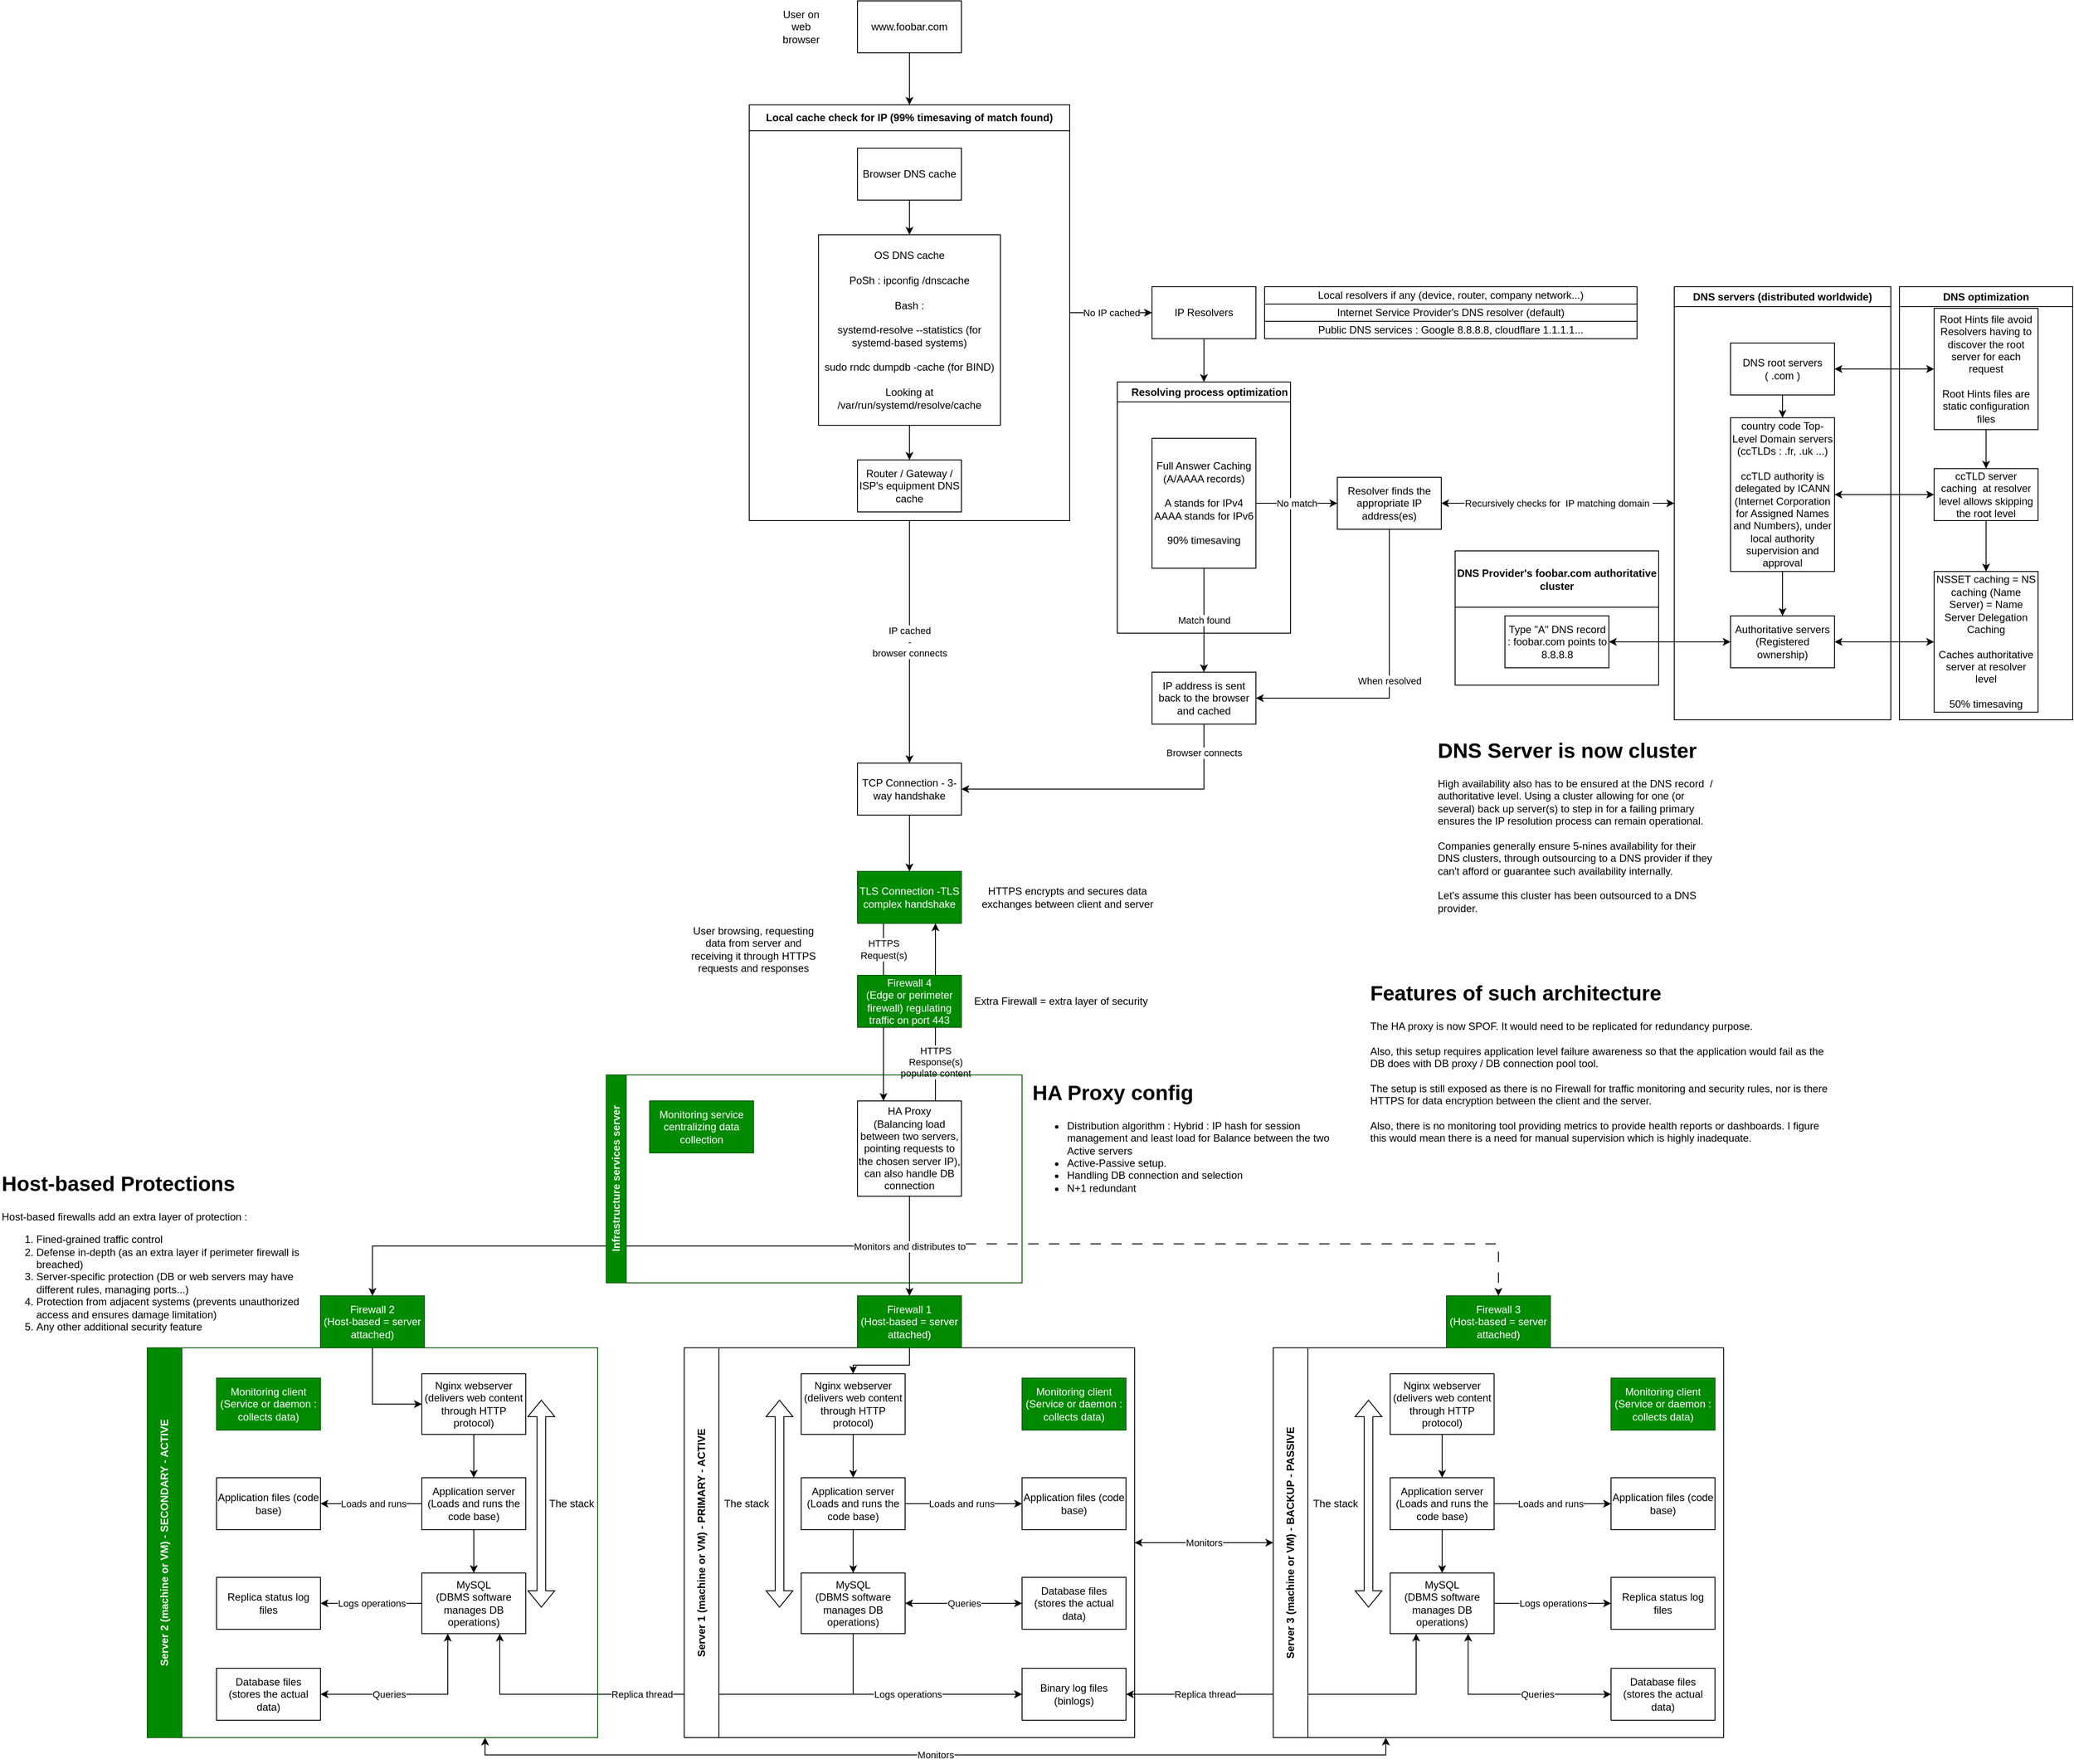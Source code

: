 <mxfile version="27.0.5">
  <diagram name="Page-1" id="AMXWV3zxx2AqXyukk0Ai">
    <mxGraphModel dx="2633" dy="-104" grid="1" gridSize="10" guides="1" tooltips="1" connect="1" arrows="1" fold="1" page="1" pageScale="1" pageWidth="850" pageHeight="1100" math="0" shadow="0">
      <root>
        <mxCell id="0" />
        <mxCell id="1" parent="0" />
        <mxCell id="uezn61Ct37T2w4ZKGwFr-14" style="edgeStyle=orthogonalEdgeStyle;rounded=0;orthogonalLoop=1;jettySize=auto;html=1;exitX=0.5;exitY=1;exitDx=0;exitDy=0;entryX=0.5;entryY=0;entryDx=0;entryDy=0;dashed=1;dashPattern=12 12;" parent="1" source="3lxz-mAFnrLCGns9ZIO8-76" target="8gN-JM0QglPwTe201CRS-49" edge="1">
          <mxGeometry relative="1" as="geometry">
            <Array as="points">
              <mxPoint x="250" y="2560" />
              <mxPoint x="930" y="2560" />
            </Array>
          </mxGeometry>
        </mxCell>
        <mxCell id="8gN-JM0QglPwTe201CRS-16" style="edgeStyle=orthogonalEdgeStyle;rounded=0;orthogonalLoop=1;jettySize=auto;html=1;exitX=0.5;exitY=1;exitDx=0;exitDy=0;entryX=0.5;entryY=0;entryDx=0;entryDy=0;" edge="1" parent="1" source="3lxz-mAFnrLCGns9ZIO8-76" target="8gN-JM0QglPwTe201CRS-27">
          <mxGeometry relative="1" as="geometry" />
        </mxCell>
        <mxCell id="8gN-JM0QglPwTe201CRS-15" value="Replica thread" style="edgeStyle=orthogonalEdgeStyle;rounded=0;orthogonalLoop=1;jettySize=auto;html=1;exitX=0.75;exitY=1;exitDx=0;exitDy=0;entryX=0;entryY=0.5;entryDx=0;entryDy=0;startArrow=classic;startFill=1;" edge="1" parent="1" source="8gN-JM0QglPwTe201CRS-9" target="UJrqt5LRB9dSP3hVQqYO-3">
          <mxGeometry x="-0.308" relative="1" as="geometry">
            <mxPoint x="1" as="offset" />
          </mxGeometry>
        </mxCell>
        <mxCell id="UJrqt5LRB9dSP3hVQqYO-8" value="Replica thread" style="edgeStyle=orthogonalEdgeStyle;rounded=0;orthogonalLoop=1;jettySize=auto;html=1;exitX=1;exitY=0.5;exitDx=0;exitDy=0;entryX=0.25;entryY=1;entryDx=0;entryDy=0;startArrow=classic;startFill=1;" parent="1" source="UJrqt5LRB9dSP3hVQqYO-3" target="uezn61Ct37T2w4ZKGwFr-8" edge="1">
          <mxGeometry x="-0.556" relative="1" as="geometry">
            <mxPoint x="1" as="offset" />
          </mxGeometry>
        </mxCell>
        <mxCell id="3lxz-mAFnrLCGns9ZIO8-13" value="HTTPS&lt;div&gt;Request(s)&lt;/div&gt;" style="edgeStyle=orthogonalEdgeStyle;rounded=0;orthogonalLoop=1;jettySize=auto;html=1;exitX=0.25;exitY=1;exitDx=0;exitDy=0;entryX=0.25;entryY=0;entryDx=0;entryDy=0;" parent="1" source="8gN-JM0QglPwTe201CRS-24" target="3lxz-mAFnrLCGns9ZIO8-76" edge="1">
          <mxGeometry x="-0.707" relative="1" as="geometry">
            <mxPoint as="offset" />
            <mxPoint x="220" y="2195" as="targetPoint" />
          </mxGeometry>
        </mxCell>
        <mxCell id="3lxz-mAFnrLCGns9ZIO8-14" value="HTTPS&lt;div&gt;Response(s)&lt;br&gt;populate content&lt;/div&gt;" style="edgeStyle=orthogonalEdgeStyle;rounded=0;orthogonalLoop=1;jettySize=auto;html=1;exitX=0.75;exitY=0;exitDx=0;exitDy=0;entryX=0.75;entryY=1;entryDx=0;entryDy=0;" parent="1" source="3lxz-mAFnrLCGns9ZIO8-76" target="8gN-JM0QglPwTe201CRS-24" edge="1">
          <mxGeometry x="-0.561" relative="1" as="geometry">
            <mxPoint x="280" y="2195" as="sourcePoint" />
            <mxPoint as="offset" />
          </mxGeometry>
        </mxCell>
        <mxCell id="3lxz-mAFnrLCGns9ZIO8-15" value="User browsing, requesting data from server and receiving it through HTTPS requests and responses" style="text;html=1;align=center;verticalAlign=middle;whiteSpace=wrap;rounded=0;" parent="1" vertex="1">
          <mxGeometry x="-10" y="2180" width="160" height="80" as="geometry" />
        </mxCell>
        <mxCell id="3lxz-mAFnrLCGns9ZIO8-16" value="&lt;h1 style=&quot;margin-top: 0px;&quot;&gt;Features of such architecture&lt;/h1&gt;&lt;div&gt;The HA proxy is now SPOF. It would need to be replicated for redundancy purpose.&lt;br&gt;&lt;/div&gt;&lt;div&gt;&lt;br&gt;&lt;/div&gt;&lt;div&gt;Also, this setup requires application level failure awareness so that the application would fail as the DB does with DB proxy / DB connection pool tool.&lt;/div&gt;&lt;div&gt;&lt;br&gt;&lt;/div&gt;&lt;div&gt;The setup is still exposed as there is no Firewall for traffic monitoring and security rules, nor is there HTTPS for data encryption between the client and the server.&lt;br&gt;&lt;br&gt;Also, there is no monitoring tool providing metrics to provide health reports or dashboards. I figure this would mean there is a need for manual supervision which is highly inadequate.&lt;/div&gt;&lt;div&gt;&lt;br&gt;&lt;/div&gt;" style="text;html=1;whiteSpace=wrap;overflow=hidden;rounded=0;" parent="1" vertex="1">
          <mxGeometry x="780" y="2250" width="530" height="310" as="geometry" />
        </mxCell>
        <mxCell id="3lxz-mAFnrLCGns9ZIO8-17" value="" style="group" parent="1" vertex="1" connectable="0">
          <mxGeometry x="65" y="1125" width="1528" height="1070" as="geometry" />
        </mxCell>
        <mxCell id="3lxz-mAFnrLCGns9ZIO8-18" style="edgeStyle=orthogonalEdgeStyle;rounded=0;orthogonalLoop=1;jettySize=auto;html=1;exitX=0.5;exitY=1;exitDx=0;exitDy=0;entryX=0.5;entryY=0;entryDx=0;entryDy=0;" parent="3lxz-mAFnrLCGns9ZIO8-17" source="3lxz-mAFnrLCGns9ZIO8-19" target="3lxz-mAFnrLCGns9ZIO8-24" edge="1">
          <mxGeometry relative="1" as="geometry">
            <mxPoint x="185" y="120" as="targetPoint" />
          </mxGeometry>
        </mxCell>
        <mxCell id="3lxz-mAFnrLCGns9ZIO8-19" value="www.foobar.com" style="rounded=0;whiteSpace=wrap;html=1;" parent="3lxz-mAFnrLCGns9ZIO8-17" vertex="1">
          <mxGeometry x="125" width="120" height="60" as="geometry" />
        </mxCell>
        <mxCell id="3lxz-mAFnrLCGns9ZIO8-20" value="User on web browser" style="text;html=1;align=center;verticalAlign=middle;whiteSpace=wrap;rounded=0;" parent="3lxz-mAFnrLCGns9ZIO8-17" vertex="1">
          <mxGeometry x="30" y="15" width="60" height="30" as="geometry" />
        </mxCell>
        <mxCell id="3lxz-mAFnrLCGns9ZIO8-21" value="No IP cached" style="edgeStyle=orthogonalEdgeStyle;rounded=0;orthogonalLoop=1;jettySize=auto;html=1;exitX=1;exitY=0.5;exitDx=0;exitDy=0;entryX=0;entryY=0.5;entryDx=0;entryDy=0;" parent="3lxz-mAFnrLCGns9ZIO8-17" source="3lxz-mAFnrLCGns9ZIO8-24" target="3lxz-mAFnrLCGns9ZIO8-32" edge="1">
          <mxGeometry relative="1" as="geometry">
            <mxPoint x="245" y="150" as="sourcePoint" />
          </mxGeometry>
        </mxCell>
        <mxCell id="3lxz-mAFnrLCGns9ZIO8-22" value="IP cached&lt;br&gt;-&lt;br&gt;browser connects" style="edgeStyle=orthogonalEdgeStyle;rounded=0;orthogonalLoop=1;jettySize=auto;html=1;exitX=0.5;exitY=1;exitDx=0;exitDy=0;entryX=0.5;entryY=0;entryDx=0;entryDy=0;" parent="3lxz-mAFnrLCGns9ZIO8-17" source="3lxz-mAFnrLCGns9ZIO8-24" target="3lxz-mAFnrLCGns9ZIO8-30" edge="1">
          <mxGeometry relative="1" as="geometry">
            <mxPoint x="185" y="180" as="sourcePoint" />
            <mxPoint as="offset" />
          </mxGeometry>
        </mxCell>
        <mxCell id="3lxz-mAFnrLCGns9ZIO8-23" value="Browser connects" style="edgeStyle=orthogonalEdgeStyle;rounded=0;orthogonalLoop=1;jettySize=auto;html=1;exitX=0.5;exitY=1;exitDx=0;exitDy=0;entryX=1;entryY=0.5;entryDx=0;entryDy=0;" parent="3lxz-mAFnrLCGns9ZIO8-17" source="3lxz-mAFnrLCGns9ZIO8-34" target="3lxz-mAFnrLCGns9ZIO8-30" edge="1">
          <mxGeometry x="-0.815" relative="1" as="geometry">
            <mxPoint as="offset" />
          </mxGeometry>
        </mxCell>
        <mxCell id="3lxz-mAFnrLCGns9ZIO8-24" value="Local cache check for IP (99% timesaving of match found)" style="swimlane;whiteSpace=wrap;html=1;startSize=30;" parent="3lxz-mAFnrLCGns9ZIO8-17" vertex="1">
          <mxGeometry y="120" width="370" height="480" as="geometry" />
        </mxCell>
        <mxCell id="3lxz-mAFnrLCGns9ZIO8-25" style="edgeStyle=orthogonalEdgeStyle;rounded=0;orthogonalLoop=1;jettySize=auto;html=1;exitX=0.5;exitY=1;exitDx=0;exitDy=0;entryX=0.5;entryY=0;entryDx=0;entryDy=0;" parent="3lxz-mAFnrLCGns9ZIO8-24" source="3lxz-mAFnrLCGns9ZIO8-26" target="3lxz-mAFnrLCGns9ZIO8-28" edge="1">
          <mxGeometry relative="1" as="geometry" />
        </mxCell>
        <mxCell id="3lxz-mAFnrLCGns9ZIO8-26" value="Browser DNS cache" style="rounded=0;whiteSpace=wrap;html=1;" parent="3lxz-mAFnrLCGns9ZIO8-24" vertex="1">
          <mxGeometry x="125" y="50" width="120" height="60" as="geometry" />
        </mxCell>
        <mxCell id="3lxz-mAFnrLCGns9ZIO8-27" style="edgeStyle=orthogonalEdgeStyle;rounded=0;orthogonalLoop=1;jettySize=auto;html=1;exitX=0.5;exitY=1;exitDx=0;exitDy=0;entryX=0.5;entryY=0;entryDx=0;entryDy=0;" parent="3lxz-mAFnrLCGns9ZIO8-24" source="3lxz-mAFnrLCGns9ZIO8-28" target="3lxz-mAFnrLCGns9ZIO8-29" edge="1">
          <mxGeometry relative="1" as="geometry" />
        </mxCell>
        <mxCell id="3lxz-mAFnrLCGns9ZIO8-28" value="&lt;font face=&quot;Helvetica&quot;&gt;OS DNS cache&lt;br&gt;&lt;br&gt;PoSh : ipconfig /dnscache&lt;br&gt;&lt;br&gt;Bash :&lt;/font&gt;&lt;div&gt;&lt;br&gt;&lt;div&gt;&lt;div&gt;&lt;code style=&quot;background-color: transparent; color: light-dark(rgb(0, 0, 0), rgb(255, 255, 255));&quot; class=&quot;bg-text-200/5 border border-0.5 border-border-300 text-danger-000 whitespace-pre-wrap rounded-[0.4rem] px-1 py-px text-[0.9rem]&quot;&gt;&lt;font face=&quot;Helvetica&quot;&gt;systemd-resolve --statistics&lt;/font&gt;&lt;/code&gt;&lt;span style=&quot;font-family: Helvetica; background-color: transparent; color: light-dark(rgb(0, 0, 0), rgb(255, 255, 255));&quot;&gt; (for systemd-based systems)&lt;br&gt;&lt;/span&gt;&lt;code style=&quot;font-family: Helvetica; background-color: transparent; color: light-dark(rgb(0, 0, 0), rgb(255, 255, 255));&quot; class=&quot;bg-text-200/5 border border-0.5 border-border-300 text-danger-000 whitespace-pre-wrap rounded-[0.4rem] px-1 py-px text-[0.9rem]&quot;&gt;&lt;br&gt;sudo rndc dumpdb -cache&lt;/code&gt;&lt;span style=&quot;font-family: Helvetica; background-color: transparent; color: light-dark(rgb(0, 0, 0), rgb(255, 255, 255));&quot;&gt; (for BIND)&lt;br&gt;&lt;/span&gt;&lt;span style=&quot;font-family: Helvetica; background-color: transparent; color: light-dark(rgb(0, 0, 0), rgb(255, 255, 255));&quot;&gt;&lt;br&gt;Looking at &lt;/span&gt;&lt;code style=&quot;font-family: Helvetica; background-color: transparent; color: light-dark(rgb(0, 0, 0), rgb(255, 255, 255));&quot; class=&quot;bg-text-200/5 border border-0.5 border-border-300 text-danger-000 whitespace-pre-wrap rounded-[0.4rem] px-1 py-px text-[0.9rem]&quot;&gt;/var/run/systemd/resolve/cache&lt;/code&gt;&lt;/div&gt;&lt;/div&gt;&lt;/div&gt;" style="rounded=0;whiteSpace=wrap;html=1;" parent="3lxz-mAFnrLCGns9ZIO8-24" vertex="1">
          <mxGeometry x="80" y="150" width="210" height="220" as="geometry" />
        </mxCell>
        <mxCell id="3lxz-mAFnrLCGns9ZIO8-29" value="Router / Gateway / ISP&#39;s equipment DNS cache" style="rounded=0;whiteSpace=wrap;html=1;" parent="3lxz-mAFnrLCGns9ZIO8-24" vertex="1">
          <mxGeometry x="125" y="410" width="120" height="60" as="geometry" />
        </mxCell>
        <mxCell id="8gN-JM0QglPwTe201CRS-25" style="edgeStyle=orthogonalEdgeStyle;rounded=0;orthogonalLoop=1;jettySize=auto;html=1;exitX=0.5;exitY=1;exitDx=0;exitDy=0;entryX=0.5;entryY=0;entryDx=0;entryDy=0;" edge="1" parent="3lxz-mAFnrLCGns9ZIO8-17" source="3lxz-mAFnrLCGns9ZIO8-30" target="8gN-JM0QglPwTe201CRS-24">
          <mxGeometry relative="1" as="geometry" />
        </mxCell>
        <mxCell id="3lxz-mAFnrLCGns9ZIO8-30" value="TCP Connection - 3-way handshake" style="rounded=0;whiteSpace=wrap;html=1;" parent="3lxz-mAFnrLCGns9ZIO8-17" vertex="1">
          <mxGeometry x="125" y="880" width="120" height="60" as="geometry" />
        </mxCell>
        <mxCell id="3lxz-mAFnrLCGns9ZIO8-31" value="" style="group" parent="3lxz-mAFnrLCGns9ZIO8-17" vertex="1" connectable="0">
          <mxGeometry x="425" y="330" width="1103" height="740" as="geometry" />
        </mxCell>
        <mxCell id="3lxz-mAFnrLCGns9ZIO8-32" value="IP Resolvers" style="rounded=0;whiteSpace=wrap;html=1;" parent="3lxz-mAFnrLCGns9ZIO8-31" vertex="1">
          <mxGeometry x="40" width="120" height="60" as="geometry" />
        </mxCell>
        <mxCell id="3lxz-mAFnrLCGns9ZIO8-33" value="Resolver finds the appropriate IP address(es)" style="rounded=0;whiteSpace=wrap;html=1;" parent="3lxz-mAFnrLCGns9ZIO8-31" vertex="1">
          <mxGeometry x="254" y="220" width="120" height="60" as="geometry" />
        </mxCell>
        <mxCell id="3lxz-mAFnrLCGns9ZIO8-34" value="IP address is sent back to the browser and cached" style="rounded=0;whiteSpace=wrap;html=1;" parent="3lxz-mAFnrLCGns9ZIO8-31" vertex="1">
          <mxGeometry x="40" y="445" width="120" height="60" as="geometry" />
        </mxCell>
        <mxCell id="3lxz-mAFnrLCGns9ZIO8-35" value="DNS servers (distributed worldwide)" style="swimlane;whiteSpace=wrap;html=1;" parent="3lxz-mAFnrLCGns9ZIO8-31" vertex="1">
          <mxGeometry x="643" width="250" height="500" as="geometry" />
        </mxCell>
        <mxCell id="3lxz-mAFnrLCGns9ZIO8-36" style="edgeStyle=orthogonalEdgeStyle;rounded=0;orthogonalLoop=1;jettySize=auto;html=1;exitX=0.5;exitY=1;exitDx=0;exitDy=0;entryX=0.5;entryY=0;entryDx=0;entryDy=0;" parent="3lxz-mAFnrLCGns9ZIO8-35" source="3lxz-mAFnrLCGns9ZIO8-37" target="3lxz-mAFnrLCGns9ZIO8-39" edge="1">
          <mxGeometry relative="1" as="geometry" />
        </mxCell>
        <mxCell id="3lxz-mAFnrLCGns9ZIO8-37" value="DNS root servers &lt;br&gt;( .com )" style="rounded=0;whiteSpace=wrap;html=1;" parent="3lxz-mAFnrLCGns9ZIO8-35" vertex="1">
          <mxGeometry x="65" y="65" width="120" height="60" as="geometry" />
        </mxCell>
        <mxCell id="3lxz-mAFnrLCGns9ZIO8-38" style="edgeStyle=orthogonalEdgeStyle;rounded=0;orthogonalLoop=1;jettySize=auto;html=1;exitX=0.5;exitY=1;exitDx=0;exitDy=0;entryX=0.5;entryY=0;entryDx=0;entryDy=0;" parent="3lxz-mAFnrLCGns9ZIO8-35" source="3lxz-mAFnrLCGns9ZIO8-39" target="3lxz-mAFnrLCGns9ZIO8-40" edge="1">
          <mxGeometry relative="1" as="geometry" />
        </mxCell>
        <mxCell id="3lxz-mAFnrLCGns9ZIO8-39" value="country code Top-Level Domain servers (ccTLDs : .fr, .uk ...)&lt;br&gt;&lt;br&gt;ccTLD authority is delegated by ICANN (Internet Corporation for Assigned Names and Numbers), under local authority supervision and approval" style="rounded=0;whiteSpace=wrap;html=1;" parent="3lxz-mAFnrLCGns9ZIO8-35" vertex="1">
          <mxGeometry x="65" y="151.25" width="120" height="177.5" as="geometry" />
        </mxCell>
        <mxCell id="3lxz-mAFnrLCGns9ZIO8-40" value="&lt;div&gt;Authoritative servers&lt;br&gt;(Registered ownership)&lt;/div&gt;" style="rounded=0;whiteSpace=wrap;html=1;" parent="3lxz-mAFnrLCGns9ZIO8-35" vertex="1">
          <mxGeometry x="65" y="380" width="120" height="60" as="geometry" />
        </mxCell>
        <mxCell id="3lxz-mAFnrLCGns9ZIO8-41" value="DNS optimization" style="swimlane;whiteSpace=wrap;html=1;" parent="3lxz-mAFnrLCGns9ZIO8-31" vertex="1">
          <mxGeometry x="903" width="200" height="500" as="geometry" />
        </mxCell>
        <mxCell id="3lxz-mAFnrLCGns9ZIO8-42" style="edgeStyle=orthogonalEdgeStyle;rounded=0;orthogonalLoop=1;jettySize=auto;html=1;exitX=0.5;exitY=1;exitDx=0;exitDy=0;entryX=0.5;entryY=0;entryDx=0;entryDy=0;" parent="3lxz-mAFnrLCGns9ZIO8-41" source="3lxz-mAFnrLCGns9ZIO8-43" target="3lxz-mAFnrLCGns9ZIO8-45" edge="1">
          <mxGeometry relative="1" as="geometry" />
        </mxCell>
        <mxCell id="3lxz-mAFnrLCGns9ZIO8-43" value="Root Hints file avoid Resolvers having to discover the root server for each request&lt;br&gt;&lt;br&gt;Root Hints files are static configuration files" style="rounded=0;whiteSpace=wrap;html=1;" parent="3lxz-mAFnrLCGns9ZIO8-41" vertex="1">
          <mxGeometry x="40" y="25" width="120" height="140" as="geometry" />
        </mxCell>
        <mxCell id="3lxz-mAFnrLCGns9ZIO8-44" style="edgeStyle=orthogonalEdgeStyle;rounded=0;orthogonalLoop=1;jettySize=auto;html=1;exitX=0.5;exitY=1;exitDx=0;exitDy=0;entryX=0.5;entryY=0;entryDx=0;entryDy=0;" parent="3lxz-mAFnrLCGns9ZIO8-41" source="3lxz-mAFnrLCGns9ZIO8-45" target="3lxz-mAFnrLCGns9ZIO8-46" edge="1">
          <mxGeometry relative="1" as="geometry" />
        </mxCell>
        <mxCell id="3lxz-mAFnrLCGns9ZIO8-45" value="ccTLD server caching&amp;nbsp; at resolver level allows skipping the root level" style="rounded=0;whiteSpace=wrap;html=1;" parent="3lxz-mAFnrLCGns9ZIO8-41" vertex="1">
          <mxGeometry x="40" y="210" width="120" height="60" as="geometry" />
        </mxCell>
        <mxCell id="3lxz-mAFnrLCGns9ZIO8-46" value="NSSET caching = NS caching (Name Server) = Name Server Delegation Caching&lt;br&gt;&lt;br&gt;Caches authoritative server at resolver level&lt;br&gt;&lt;br&gt;50% timesaving" style="rounded=0;whiteSpace=wrap;html=1;" parent="3lxz-mAFnrLCGns9ZIO8-41" vertex="1">
          <mxGeometry x="40" y="328.75" width="120" height="162.5" as="geometry" />
        </mxCell>
        <mxCell id="3lxz-mAFnrLCGns9ZIO8-47" value="&amp;nbsp; &amp;nbsp; Resolving process optimization" style="swimlane;whiteSpace=wrap;html=1;" parent="3lxz-mAFnrLCGns9ZIO8-31" vertex="1">
          <mxGeometry y="110" width="200" height="290" as="geometry" />
        </mxCell>
        <mxCell id="3lxz-mAFnrLCGns9ZIO8-48" value="Full Answer Caching (A/AAAA records)&lt;div&gt;&lt;br&gt;&lt;/div&gt;&lt;div&gt;A stands for IPv4&lt;/div&gt;&lt;div&gt;AAAA stands for IPv6&lt;br&gt;&lt;br&gt;90% timesaving&lt;/div&gt;" style="rounded=0;whiteSpace=wrap;html=1;" parent="3lxz-mAFnrLCGns9ZIO8-47" vertex="1">
          <mxGeometry x="40" y="65" width="120" height="150" as="geometry" />
        </mxCell>
        <mxCell id="3lxz-mAFnrLCGns9ZIO8-49" value="" style="group" parent="3lxz-mAFnrLCGns9ZIO8-31" vertex="1" connectable="0">
          <mxGeometry x="170" width="430" height="60" as="geometry" />
        </mxCell>
        <mxCell id="3lxz-mAFnrLCGns9ZIO8-50" value="Local resolvers if any (device, router, company network...)" style="rounded=0;whiteSpace=wrap;html=1;" parent="3lxz-mAFnrLCGns9ZIO8-49" vertex="1">
          <mxGeometry width="430" height="20" as="geometry" />
        </mxCell>
        <mxCell id="3lxz-mAFnrLCGns9ZIO8-51" value="Internet Service Provider&#39;s DNS resolver (default)" style="rounded=0;whiteSpace=wrap;html=1;" parent="3lxz-mAFnrLCGns9ZIO8-49" vertex="1">
          <mxGeometry y="20" width="430" height="20" as="geometry" />
        </mxCell>
        <mxCell id="3lxz-mAFnrLCGns9ZIO8-52" value="Public DNS services : Google 8.8.8.8, cloudflare 1.1.1.1..." style="rounded=0;whiteSpace=wrap;html=1;fillColor=default;" parent="3lxz-mAFnrLCGns9ZIO8-49" vertex="1">
          <mxGeometry y="40" width="430" height="20" as="geometry" />
        </mxCell>
        <mxCell id="3lxz-mAFnrLCGns9ZIO8-53" value="When resolved" style="edgeStyle=orthogonalEdgeStyle;rounded=0;orthogonalLoop=1;jettySize=auto;html=1;exitX=0.5;exitY=1;exitDx=0;exitDy=0;entryX=1;entryY=0.5;entryDx=0;entryDy=0;" parent="3lxz-mAFnrLCGns9ZIO8-31" source="3lxz-mAFnrLCGns9ZIO8-33" target="3lxz-mAFnrLCGns9ZIO8-34" edge="1">
          <mxGeometry relative="1" as="geometry" />
        </mxCell>
        <mxCell id="3lxz-mAFnrLCGns9ZIO8-54" value="Recursively checks for&amp;nbsp; IP matching domain&amp;nbsp;" style="edgeStyle=orthogonalEdgeStyle;rounded=0;orthogonalLoop=1;jettySize=auto;html=1;exitX=1;exitY=0.5;exitDx=0;exitDy=0;entryX=0;entryY=0.5;entryDx=0;entryDy=0;startArrow=classic;startFill=1;" parent="3lxz-mAFnrLCGns9ZIO8-31" source="3lxz-mAFnrLCGns9ZIO8-33" target="3lxz-mAFnrLCGns9ZIO8-35" edge="1">
          <mxGeometry relative="1" as="geometry" />
        </mxCell>
        <mxCell id="3lxz-mAFnrLCGns9ZIO8-55" style="edgeStyle=orthogonalEdgeStyle;rounded=0;orthogonalLoop=1;jettySize=auto;html=1;exitX=1;exitY=0.5;exitDx=0;exitDy=0;entryX=0;entryY=0.5;entryDx=0;entryDy=0;startArrow=classic;startFill=1;" parent="3lxz-mAFnrLCGns9ZIO8-31" source="3lxz-mAFnrLCGns9ZIO8-37" target="3lxz-mAFnrLCGns9ZIO8-43" edge="1">
          <mxGeometry relative="1" as="geometry" />
        </mxCell>
        <mxCell id="3lxz-mAFnrLCGns9ZIO8-56" style="edgeStyle=orthogonalEdgeStyle;rounded=0;orthogonalLoop=1;jettySize=auto;html=1;exitX=1;exitY=0.5;exitDx=0;exitDy=0;entryX=0;entryY=0.5;entryDx=0;entryDy=0;startArrow=classic;startFill=1;" parent="3lxz-mAFnrLCGns9ZIO8-31" source="3lxz-mAFnrLCGns9ZIO8-39" target="3lxz-mAFnrLCGns9ZIO8-45" edge="1">
          <mxGeometry relative="1" as="geometry" />
        </mxCell>
        <mxCell id="3lxz-mAFnrLCGns9ZIO8-57" style="edgeStyle=orthogonalEdgeStyle;rounded=0;orthogonalLoop=1;jettySize=auto;html=1;exitX=1;exitY=0.5;exitDx=0;exitDy=0;entryX=0;entryY=0.5;entryDx=0;entryDy=0;startArrow=classic;startFill=1;" parent="3lxz-mAFnrLCGns9ZIO8-31" source="3lxz-mAFnrLCGns9ZIO8-40" target="3lxz-mAFnrLCGns9ZIO8-46" edge="1">
          <mxGeometry relative="1" as="geometry" />
        </mxCell>
        <mxCell id="3lxz-mAFnrLCGns9ZIO8-58" value="Match found" style="edgeStyle=orthogonalEdgeStyle;rounded=0;orthogonalLoop=1;jettySize=auto;html=1;exitX=0.5;exitY=1;exitDx=0;exitDy=0;entryX=0.5;entryY=0;entryDx=0;entryDy=0;" parent="3lxz-mAFnrLCGns9ZIO8-31" source="3lxz-mAFnrLCGns9ZIO8-48" target="3lxz-mAFnrLCGns9ZIO8-34" edge="1">
          <mxGeometry relative="1" as="geometry" />
        </mxCell>
        <mxCell id="3lxz-mAFnrLCGns9ZIO8-59" value="No match" style="edgeStyle=orthogonalEdgeStyle;rounded=0;orthogonalLoop=1;jettySize=auto;html=1;exitX=1;exitY=0.5;exitDx=0;exitDy=0;entryX=0;entryY=0.5;entryDx=0;entryDy=0;" parent="3lxz-mAFnrLCGns9ZIO8-31" source="3lxz-mAFnrLCGns9ZIO8-48" target="3lxz-mAFnrLCGns9ZIO8-33" edge="1">
          <mxGeometry relative="1" as="geometry" />
        </mxCell>
        <mxCell id="3lxz-mAFnrLCGns9ZIO8-60" style="edgeStyle=orthogonalEdgeStyle;rounded=0;orthogonalLoop=1;jettySize=auto;html=1;exitX=0.5;exitY=1;exitDx=0;exitDy=0;entryX=0.5;entryY=0;entryDx=0;entryDy=0;" parent="3lxz-mAFnrLCGns9ZIO8-31" source="3lxz-mAFnrLCGns9ZIO8-32" target="3lxz-mAFnrLCGns9ZIO8-47" edge="1">
          <mxGeometry relative="1" as="geometry">
            <mxPoint x="44" y="-70" as="targetPoint" />
          </mxGeometry>
        </mxCell>
        <mxCell id="3lxz-mAFnrLCGns9ZIO8-61" value="DNS Provider&#39;s foobar.com authoritative cluster" style="swimlane;whiteSpace=wrap;html=1;startSize=65;" parent="3lxz-mAFnrLCGns9ZIO8-31" vertex="1">
          <mxGeometry x="390" y="305" width="235" height="155" as="geometry" />
        </mxCell>
        <mxCell id="3lxz-mAFnrLCGns9ZIO8-62" value="Type &quot;A&quot; DNS record : foobar.com points to 8.8.8.8" style="rounded=0;whiteSpace=wrap;html=1;" parent="3lxz-mAFnrLCGns9ZIO8-61" vertex="1">
          <mxGeometry x="57.5" y="75" width="120" height="60" as="geometry" />
        </mxCell>
        <mxCell id="3lxz-mAFnrLCGns9ZIO8-63" style="edgeStyle=orthogonalEdgeStyle;rounded=0;orthogonalLoop=1;jettySize=auto;html=1;exitX=1;exitY=0.5;exitDx=0;exitDy=0;entryX=0;entryY=0.5;entryDx=0;entryDy=0;startArrow=classic;startFill=1;" parent="3lxz-mAFnrLCGns9ZIO8-31" source="3lxz-mAFnrLCGns9ZIO8-62" target="3lxz-mAFnrLCGns9ZIO8-40" edge="1">
          <mxGeometry relative="1" as="geometry" />
        </mxCell>
        <mxCell id="UJrqt5LRB9dSP3hVQqYO-1" value="&lt;h1 style=&quot;margin-top: 0px;&quot;&gt;DNS Server is now cluster&lt;/h1&gt;&lt;p&gt;High availability also has to be ensured at the DNS record&amp;nbsp; / authoritative level. Using a cluster allowing for one (or several) back up server(s) to step in for a failing primary ensures the IP resolution process can remain operational.&lt;br&gt;&lt;br&gt;Companies generally ensure 5-nines availability for their DNS clusters, through outsourcing to a DNS provider if they can&#39;t afford or guarantee such availability internally.&lt;br&gt;&lt;br&gt;Let&#39;s assume this cluster has been outsourced to a DNS provider.&lt;/p&gt;" style="text;html=1;whiteSpace=wrap;overflow=hidden;rounded=0;" parent="3lxz-mAFnrLCGns9ZIO8-31" vertex="1">
          <mxGeometry x="367.5" y="515" width="322.5" height="225" as="geometry" />
        </mxCell>
        <mxCell id="8gN-JM0QglPwTe201CRS-24" value="TLS Connection -TLS complex handshake" style="rounded=0;whiteSpace=wrap;html=1;fillColor=#008a00;fontColor=#ffffff;strokeColor=#005700;" vertex="1" parent="3lxz-mAFnrLCGns9ZIO8-17">
          <mxGeometry x="125" y="1005" width="120" height="60" as="geometry" />
        </mxCell>
        <mxCell id="8gN-JM0QglPwTe201CRS-77" value="HTTPS encrypts and secures data exchanges between client and server" style="text;html=1;align=center;verticalAlign=middle;whiteSpace=wrap;rounded=0;" vertex="1" parent="3lxz-mAFnrLCGns9ZIO8-17">
          <mxGeometry x="265" y="1020" width="205" height="30" as="geometry" />
        </mxCell>
        <mxCell id="uezn61Ct37T2w4ZKGwFr-13" value="Monitors and distributes to" style="edgeStyle=orthogonalEdgeStyle;rounded=0;orthogonalLoop=1;jettySize=auto;html=1;exitX=0.5;exitY=1;exitDx=0;exitDy=0;entryX=0.5;entryY=0;entryDx=0;entryDy=0;" parent="1" source="3lxz-mAFnrLCGns9ZIO8-76" target="8gN-JM0QglPwTe201CRS-48" edge="1">
          <mxGeometry relative="1" as="geometry" />
        </mxCell>
        <mxCell id="3lxz-mAFnrLCGns9ZIO8-77" value="&lt;h1 style=&quot;margin-top: 0px;&quot;&gt;HA Proxy config&lt;/h1&gt;&lt;ul&gt;&lt;li&gt;Distribution algorithm : Hybrid : IP hash for session management and least load for Balance between the two Active servers&lt;/li&gt;&lt;li&gt;Active-Passive setup.&lt;/li&gt;&lt;li&gt;Handling DB connection and selection&lt;/li&gt;&lt;li&gt;N+1 redundant&lt;/li&gt;&lt;/ul&gt;" style="text;html=1;whiteSpace=wrap;overflow=hidden;rounded=0;" parent="1" vertex="1">
          <mxGeometry x="390" y="2365" width="370" height="160" as="geometry" />
        </mxCell>
        <mxCell id="uezn61Ct37T2w4ZKGwFr-15" value="Monitors" style="edgeStyle=orthogonalEdgeStyle;rounded=0;orthogonalLoop=1;jettySize=auto;html=1;exitX=0;exitY=0.5;exitDx=0;exitDy=0;entryX=1;entryY=0.5;entryDx=0;entryDy=0;startArrow=classic;startFill=1;" parent="1" source="uezn61Ct37T2w4ZKGwFr-1" target="3lxz-mAFnrLCGns9ZIO8-64" edge="1">
          <mxGeometry relative="1" as="geometry" />
        </mxCell>
        <mxCell id="8gN-JM0QglPwTe201CRS-26" value="Monitors" style="edgeStyle=orthogonalEdgeStyle;rounded=0;orthogonalLoop=1;jettySize=auto;html=1;exitX=0.25;exitY=1;exitDx=0;exitDy=0;entryX=0.75;entryY=1;entryDx=0;entryDy=0;startArrow=classic;startFill=1;" edge="1" parent="1" source="uezn61Ct37T2w4ZKGwFr-1" target="8gN-JM0QglPwTe201CRS-1">
          <mxGeometry relative="1" as="geometry" />
        </mxCell>
        <mxCell id="8gN-JM0QglPwTe201CRS-23" value="Infrastructure services server" style="swimlane;horizontal=0;whiteSpace=wrap;html=1;fillColor=#008a00;fontColor=#ffffff;strokeColor=#005700;" vertex="1" parent="1">
          <mxGeometry x="-100" y="2365" width="480" height="240" as="geometry" />
        </mxCell>
        <mxCell id="8gN-JM0QglPwTe201CRS-22" value="Monitoring service centralizing data collection" style="rounded=0;whiteSpace=wrap;html=1;fillColor=#008a00;fontColor=#ffffff;strokeColor=#005700;" vertex="1" parent="8gN-JM0QglPwTe201CRS-23">
          <mxGeometry x="50" y="30" width="120" height="60" as="geometry" />
        </mxCell>
        <mxCell id="3lxz-mAFnrLCGns9ZIO8-76" value="HA Proxy&lt;br&gt;(Balancing load between two servers, pointing requests to the chosen server IP), can also handle DB connection" style="rounded=0;whiteSpace=wrap;html=1;" parent="8gN-JM0QglPwTe201CRS-23" vertex="1">
          <mxGeometry x="290" y="30" width="120" height="110" as="geometry" />
        </mxCell>
        <mxCell id="8gN-JM0QglPwTe201CRS-50" value="" style="group" vertex="1" connectable="0" parent="1">
          <mxGeometry x="-630" y="2620" width="520" height="510" as="geometry" />
        </mxCell>
        <mxCell id="8gN-JM0QglPwTe201CRS-1" value="&lt;div&gt;Server 2 (machine or VM) - SECONDARY - ACTIVE&lt;/div&gt;" style="swimlane;horizontal=0;whiteSpace=wrap;html=1;startSize=40;fillColor=#008a00;fontColor=#ffffff;strokeColor=#005700;" vertex="1" parent="8gN-JM0QglPwTe201CRS-50">
          <mxGeometry y="60" width="520" height="450" as="geometry" />
        </mxCell>
        <mxCell id="8gN-JM0QglPwTe201CRS-2" style="edgeStyle=orthogonalEdgeStyle;rounded=0;orthogonalLoop=1;jettySize=auto;html=1;exitX=0.5;exitY=1;exitDx=0;exitDy=0;entryX=0.5;entryY=0;entryDx=0;entryDy=0;" edge="1" parent="8gN-JM0QglPwTe201CRS-1" source="8gN-JM0QglPwTe201CRS-3" target="8gN-JM0QglPwTe201CRS-6">
          <mxGeometry relative="1" as="geometry" />
        </mxCell>
        <mxCell id="8gN-JM0QglPwTe201CRS-3" value="Nginx webserver (delivers web content through HTTP protocol)" style="rounded=0;whiteSpace=wrap;html=1;" vertex="1" parent="8gN-JM0QglPwTe201CRS-1">
          <mxGeometry x="317" y="30" width="120" height="70" as="geometry" />
        </mxCell>
        <mxCell id="8gN-JM0QglPwTe201CRS-5" style="edgeStyle=orthogonalEdgeStyle;rounded=0;orthogonalLoop=1;jettySize=auto;html=1;exitX=0.5;exitY=1;exitDx=0;exitDy=0;entryX=0.5;entryY=0;entryDx=0;entryDy=0;" edge="1" parent="8gN-JM0QglPwTe201CRS-1" source="8gN-JM0QglPwTe201CRS-6" target="8gN-JM0QglPwTe201CRS-9">
          <mxGeometry relative="1" as="geometry" />
        </mxCell>
        <mxCell id="8gN-JM0QglPwTe201CRS-6" value="Application server&lt;div&gt;(Loads and runs the code base)&lt;/div&gt;" style="rounded=0;whiteSpace=wrap;html=1;" vertex="1" parent="8gN-JM0QglPwTe201CRS-1">
          <mxGeometry x="317" y="150" width="120" height="60" as="geometry" />
        </mxCell>
        <mxCell id="8gN-JM0QglPwTe201CRS-9" value="&lt;div&gt;MySQL&lt;/div&gt;&lt;div&gt;(DBMS software manages DB operations)&lt;/div&gt;" style="rounded=0;whiteSpace=wrap;html=1;" vertex="1" parent="8gN-JM0QglPwTe201CRS-1">
          <mxGeometry x="317" y="260" width="120" height="70" as="geometry" />
        </mxCell>
        <mxCell id="8gN-JM0QglPwTe201CRS-12" value="The stack" style="text;html=1;align=center;verticalAlign=middle;whiteSpace=wrap;rounded=0;" vertex="1" parent="8gN-JM0QglPwTe201CRS-1">
          <mxGeometry x="460" y="165" width="60" height="30" as="geometry" />
        </mxCell>
        <mxCell id="8gN-JM0QglPwTe201CRS-13" value="" style="shape=flexArrow;endArrow=classic;startArrow=classic;html=1;rounded=0;" edge="1" parent="8gN-JM0QglPwTe201CRS-1">
          <mxGeometry width="100" height="100" relative="1" as="geometry">
            <mxPoint x="455" y="300" as="sourcePoint" />
            <mxPoint x="455" y="60" as="targetPoint" />
          </mxGeometry>
        </mxCell>
        <mxCell id="8gN-JM0QglPwTe201CRS-11" value="Application files (code base)" style="rounded=0;whiteSpace=wrap;html=1;" vertex="1" parent="8gN-JM0QglPwTe201CRS-1">
          <mxGeometry x="80" y="150" width="120" height="60" as="geometry" />
        </mxCell>
        <mxCell id="8gN-JM0QglPwTe201CRS-4" value="Loads and runs" style="edgeStyle=orthogonalEdgeStyle;rounded=0;orthogonalLoop=1;jettySize=auto;html=1;exitX=0;exitY=0.5;exitDx=0;exitDy=0;entryX=1;entryY=0.5;entryDx=0;entryDy=0;" edge="1" parent="8gN-JM0QglPwTe201CRS-1" source="8gN-JM0QglPwTe201CRS-6" target="8gN-JM0QglPwTe201CRS-11">
          <mxGeometry x="-0.037" relative="1" as="geometry">
            <mxPoint as="offset" />
          </mxGeometry>
        </mxCell>
        <mxCell id="8gN-JM0QglPwTe201CRS-10" value="&lt;div&gt;Database files&lt;/div&gt;&lt;div&gt;(stores the actual data)&lt;/div&gt;" style="rounded=0;whiteSpace=wrap;html=1;" vertex="1" parent="8gN-JM0QglPwTe201CRS-1">
          <mxGeometry x="80" y="370" width="120" height="60" as="geometry" />
        </mxCell>
        <mxCell id="8gN-JM0QglPwTe201CRS-7" value="Queries" style="edgeStyle=orthogonalEdgeStyle;rounded=0;orthogonalLoop=1;jettySize=auto;html=1;exitX=0.25;exitY=1;exitDx=0;exitDy=0;entryX=1;entryY=0.5;entryDx=0;entryDy=0;startArrow=classic;startFill=1;" edge="1" parent="8gN-JM0QglPwTe201CRS-1" source="8gN-JM0QglPwTe201CRS-9" target="8gN-JM0QglPwTe201CRS-10">
          <mxGeometry x="0.273" relative="1" as="geometry">
            <mxPoint as="offset" />
          </mxGeometry>
        </mxCell>
        <mxCell id="8gN-JM0QglPwTe201CRS-14" value="Replica status log files" style="rounded=0;whiteSpace=wrap;html=1;" vertex="1" parent="8gN-JM0QglPwTe201CRS-1">
          <mxGeometry x="80" y="265" width="120" height="60" as="geometry" />
        </mxCell>
        <mxCell id="8gN-JM0QglPwTe201CRS-8" value="Logs operations" style="edgeStyle=orthogonalEdgeStyle;rounded=0;orthogonalLoop=1;jettySize=auto;html=1;exitX=0;exitY=0.5;exitDx=0;exitDy=0;entryX=1;entryY=0.5;entryDx=0;entryDy=0;" edge="1" parent="8gN-JM0QglPwTe201CRS-1" source="8gN-JM0QglPwTe201CRS-9" target="8gN-JM0QglPwTe201CRS-14">
          <mxGeometry relative="1" as="geometry" />
        </mxCell>
        <mxCell id="8gN-JM0QglPwTe201CRS-17" value="Monitoring client&lt;br&gt;(Service or daemon : collects data)" style="rounded=0;whiteSpace=wrap;html=1;fillColor=#008a00;fontColor=#ffffff;strokeColor=#005700;" vertex="1" parent="8gN-JM0QglPwTe201CRS-1">
          <mxGeometry x="80" y="35" width="120" height="60" as="geometry" />
        </mxCell>
        <mxCell id="8gN-JM0QglPwTe201CRS-27" value="Firewall 2&lt;br&gt;(Host-based = server attached)" style="rounded=0;whiteSpace=wrap;html=1;fillColor=#008a00;fontColor=#ffffff;strokeColor=#005700;" vertex="1" parent="8gN-JM0QglPwTe201CRS-50">
          <mxGeometry x="200" width="120" height="60" as="geometry" />
        </mxCell>
        <mxCell id="8gN-JM0QglPwTe201CRS-28" style="edgeStyle=orthogonalEdgeStyle;rounded=0;orthogonalLoop=1;jettySize=auto;html=1;exitX=0.5;exitY=1;exitDx=0;exitDy=0;entryX=0;entryY=0.5;entryDx=0;entryDy=0;" edge="1" parent="8gN-JM0QglPwTe201CRS-50" source="8gN-JM0QglPwTe201CRS-27" target="8gN-JM0QglPwTe201CRS-3">
          <mxGeometry relative="1" as="geometry" />
        </mxCell>
        <mxCell id="8gN-JM0QglPwTe201CRS-53" value="" style="group" vertex="1" connectable="0" parent="1">
          <mxGeometry x="-10" y="2620" width="520" height="510" as="geometry" />
        </mxCell>
        <mxCell id="3lxz-mAFnrLCGns9ZIO8-64" value="Server 1 (machine or VM) - PRIMARY - ACTIVE" style="swimlane;horizontal=0;whiteSpace=wrap;html=1;startSize=40;" parent="8gN-JM0QglPwTe201CRS-53" vertex="1">
          <mxGeometry y="60" width="520" height="450" as="geometry" />
        </mxCell>
        <mxCell id="3lxz-mAFnrLCGns9ZIO8-65" style="edgeStyle=orthogonalEdgeStyle;rounded=0;orthogonalLoop=1;jettySize=auto;html=1;exitX=0.5;exitY=1;exitDx=0;exitDy=0;entryX=0.5;entryY=0;entryDx=0;entryDy=0;" parent="3lxz-mAFnrLCGns9ZIO8-64" source="3lxz-mAFnrLCGns9ZIO8-66" target="3lxz-mAFnrLCGns9ZIO8-69" edge="1">
          <mxGeometry relative="1" as="geometry" />
        </mxCell>
        <mxCell id="3lxz-mAFnrLCGns9ZIO8-66" value="Nginx webserver (delivers web content through HTTP protocol)" style="rounded=0;whiteSpace=wrap;html=1;" parent="3lxz-mAFnrLCGns9ZIO8-64" vertex="1">
          <mxGeometry x="135" y="30" width="120" height="70" as="geometry" />
        </mxCell>
        <mxCell id="3lxz-mAFnrLCGns9ZIO8-67" value="Loads and runs" style="edgeStyle=orthogonalEdgeStyle;rounded=0;orthogonalLoop=1;jettySize=auto;html=1;exitX=1;exitY=0.5;exitDx=0;exitDy=0;entryX=0;entryY=0.5;entryDx=0;entryDy=0;" parent="3lxz-mAFnrLCGns9ZIO8-64" source="3lxz-mAFnrLCGns9ZIO8-69" target="3lxz-mAFnrLCGns9ZIO8-73" edge="1">
          <mxGeometry x="-0.037" relative="1" as="geometry">
            <mxPoint as="offset" />
          </mxGeometry>
        </mxCell>
        <mxCell id="3lxz-mAFnrLCGns9ZIO8-68" style="edgeStyle=orthogonalEdgeStyle;rounded=0;orthogonalLoop=1;jettySize=auto;html=1;exitX=0.5;exitY=1;exitDx=0;exitDy=0;entryX=0.5;entryY=0;entryDx=0;entryDy=0;" parent="3lxz-mAFnrLCGns9ZIO8-64" source="3lxz-mAFnrLCGns9ZIO8-69" target="3lxz-mAFnrLCGns9ZIO8-71" edge="1">
          <mxGeometry relative="1" as="geometry" />
        </mxCell>
        <mxCell id="3lxz-mAFnrLCGns9ZIO8-69" value="Application server&lt;div&gt;(Loads and runs the code base)&lt;/div&gt;" style="rounded=0;whiteSpace=wrap;html=1;" parent="3lxz-mAFnrLCGns9ZIO8-64" vertex="1">
          <mxGeometry x="135" y="150" width="120" height="60" as="geometry" />
        </mxCell>
        <mxCell id="3lxz-mAFnrLCGns9ZIO8-70" value="Queries" style="edgeStyle=orthogonalEdgeStyle;rounded=0;orthogonalLoop=1;jettySize=auto;html=1;exitX=1;exitY=0.5;exitDx=0;exitDy=0;entryX=0;entryY=0.5;entryDx=0;entryDy=0;startArrow=classic;startFill=1;" parent="3lxz-mAFnrLCGns9ZIO8-64" source="3lxz-mAFnrLCGns9ZIO8-71" target="3lxz-mAFnrLCGns9ZIO8-72" edge="1">
          <mxGeometry relative="1" as="geometry" />
        </mxCell>
        <mxCell id="UJrqt5LRB9dSP3hVQqYO-4" value="Logs operations" style="edgeStyle=orthogonalEdgeStyle;rounded=0;orthogonalLoop=1;jettySize=auto;html=1;exitX=0.5;exitY=1;exitDx=0;exitDy=0;entryX=0;entryY=0.5;entryDx=0;entryDy=0;" parent="3lxz-mAFnrLCGns9ZIO8-64" source="3lxz-mAFnrLCGns9ZIO8-71" target="UJrqt5LRB9dSP3hVQqYO-3" edge="1">
          <mxGeometry relative="1" as="geometry" />
        </mxCell>
        <mxCell id="3lxz-mAFnrLCGns9ZIO8-71" value="&lt;div&gt;MySQL&lt;/div&gt;&lt;div&gt;(DBMS software manages DB operations)&lt;/div&gt;" style="rounded=0;whiteSpace=wrap;html=1;" parent="3lxz-mAFnrLCGns9ZIO8-64" vertex="1">
          <mxGeometry x="135" y="260" width="120" height="70" as="geometry" />
        </mxCell>
        <mxCell id="3lxz-mAFnrLCGns9ZIO8-72" value="&lt;div&gt;Database files&lt;/div&gt;&lt;div&gt;(stores the actual data)&lt;/div&gt;" style="rounded=0;whiteSpace=wrap;html=1;" parent="3lxz-mAFnrLCGns9ZIO8-64" vertex="1">
          <mxGeometry x="390" y="265" width="120" height="60" as="geometry" />
        </mxCell>
        <mxCell id="3lxz-mAFnrLCGns9ZIO8-73" value="Application files (code base)" style="rounded=0;whiteSpace=wrap;html=1;" parent="3lxz-mAFnrLCGns9ZIO8-64" vertex="1">
          <mxGeometry x="390" y="150" width="120" height="60" as="geometry" />
        </mxCell>
        <mxCell id="3lxz-mAFnrLCGns9ZIO8-74" value="The stack" style="text;html=1;align=center;verticalAlign=middle;whiteSpace=wrap;rounded=0;" parent="3lxz-mAFnrLCGns9ZIO8-64" vertex="1">
          <mxGeometry x="42" y="165" width="60" height="30" as="geometry" />
        </mxCell>
        <mxCell id="3lxz-mAFnrLCGns9ZIO8-75" value="" style="shape=flexArrow;endArrow=classic;startArrow=classic;html=1;rounded=0;" parent="3lxz-mAFnrLCGns9ZIO8-64" edge="1">
          <mxGeometry width="100" height="100" relative="1" as="geometry">
            <mxPoint x="110" y="300" as="sourcePoint" />
            <mxPoint x="110" y="60" as="targetPoint" />
          </mxGeometry>
        </mxCell>
        <mxCell id="UJrqt5LRB9dSP3hVQqYO-3" value="Binary log files&lt;br&gt;(binlogs)" style="rounded=0;whiteSpace=wrap;html=1;" parent="3lxz-mAFnrLCGns9ZIO8-64" vertex="1">
          <mxGeometry x="390" y="370" width="120" height="60" as="geometry" />
        </mxCell>
        <mxCell id="8gN-JM0QglPwTe201CRS-20" value="Monitoring client&lt;br&gt;(Service or daemon : collects data)" style="rounded=0;whiteSpace=wrap;html=1;fillColor=#008a00;fontColor=#ffffff;strokeColor=#005700;" vertex="1" parent="3lxz-mAFnrLCGns9ZIO8-64">
          <mxGeometry x="390" y="35" width="120" height="60" as="geometry" />
        </mxCell>
        <mxCell id="8gN-JM0QglPwTe201CRS-48" value="Firewall 1&lt;br&gt;(Host-based = server attached)" style="rounded=0;whiteSpace=wrap;html=1;fillColor=#008a00;fontColor=#ffffff;strokeColor=#005700;" vertex="1" parent="8gN-JM0QglPwTe201CRS-53">
          <mxGeometry x="200" width="120" height="60" as="geometry" />
        </mxCell>
        <mxCell id="8gN-JM0QglPwTe201CRS-52" style="edgeStyle=orthogonalEdgeStyle;rounded=0;orthogonalLoop=1;jettySize=auto;html=1;exitX=0.5;exitY=1;exitDx=0;exitDy=0;entryX=0.5;entryY=0;entryDx=0;entryDy=0;" edge="1" parent="8gN-JM0QglPwTe201CRS-53" source="8gN-JM0QglPwTe201CRS-48" target="3lxz-mAFnrLCGns9ZIO8-66">
          <mxGeometry relative="1" as="geometry" />
        </mxCell>
        <mxCell id="8gN-JM0QglPwTe201CRS-54" value="" style="group" vertex="1" connectable="0" parent="1">
          <mxGeometry x="670" y="2620" width="520" height="510" as="geometry" />
        </mxCell>
        <mxCell id="uezn61Ct37T2w4ZKGwFr-1" value="&lt;div&gt;Server 3 (machine or VM) - BACKUP - PASSIVE&lt;/div&gt;" style="swimlane;horizontal=0;whiteSpace=wrap;html=1;startSize=40;" parent="8gN-JM0QglPwTe201CRS-54" vertex="1">
          <mxGeometry y="60" width="520" height="450" as="geometry" />
        </mxCell>
        <mxCell id="uezn61Ct37T2w4ZKGwFr-2" style="edgeStyle=orthogonalEdgeStyle;rounded=0;orthogonalLoop=1;jettySize=auto;html=1;exitX=0.5;exitY=1;exitDx=0;exitDy=0;entryX=0.5;entryY=0;entryDx=0;entryDy=0;" parent="uezn61Ct37T2w4ZKGwFr-1" source="uezn61Ct37T2w4ZKGwFr-3" target="uezn61Ct37T2w4ZKGwFr-6" edge="1">
          <mxGeometry relative="1" as="geometry" />
        </mxCell>
        <mxCell id="uezn61Ct37T2w4ZKGwFr-3" value="Nginx webserver (delivers web content through HTTP protocol)" style="rounded=0;whiteSpace=wrap;html=1;" parent="uezn61Ct37T2w4ZKGwFr-1" vertex="1">
          <mxGeometry x="135" y="30" width="120" height="70" as="geometry" />
        </mxCell>
        <mxCell id="uezn61Ct37T2w4ZKGwFr-4" value="Loads and runs" style="edgeStyle=orthogonalEdgeStyle;rounded=0;orthogonalLoop=1;jettySize=auto;html=1;exitX=1;exitY=0.5;exitDx=0;exitDy=0;entryX=0;entryY=0.5;entryDx=0;entryDy=0;" parent="uezn61Ct37T2w4ZKGwFr-1" source="uezn61Ct37T2w4ZKGwFr-6" target="uezn61Ct37T2w4ZKGwFr-10" edge="1">
          <mxGeometry x="-0.037" relative="1" as="geometry">
            <mxPoint as="offset" />
          </mxGeometry>
        </mxCell>
        <mxCell id="uezn61Ct37T2w4ZKGwFr-5" style="edgeStyle=orthogonalEdgeStyle;rounded=0;orthogonalLoop=1;jettySize=auto;html=1;exitX=0.5;exitY=1;exitDx=0;exitDy=0;entryX=0.5;entryY=0;entryDx=0;entryDy=0;" parent="uezn61Ct37T2w4ZKGwFr-1" source="uezn61Ct37T2w4ZKGwFr-6" target="uezn61Ct37T2w4ZKGwFr-8" edge="1">
          <mxGeometry relative="1" as="geometry" />
        </mxCell>
        <mxCell id="uezn61Ct37T2w4ZKGwFr-6" value="Application server&lt;div&gt;(Loads and runs the code base)&lt;/div&gt;" style="rounded=0;whiteSpace=wrap;html=1;" parent="uezn61Ct37T2w4ZKGwFr-1" vertex="1">
          <mxGeometry x="135" y="150" width="120" height="60" as="geometry" />
        </mxCell>
        <mxCell id="uezn61Ct37T2w4ZKGwFr-7" value="Queries" style="edgeStyle=orthogonalEdgeStyle;rounded=0;orthogonalLoop=1;jettySize=auto;html=1;exitX=0.75;exitY=1;exitDx=0;exitDy=0;entryX=0;entryY=0.5;entryDx=0;entryDy=0;startArrow=classic;startFill=1;" parent="uezn61Ct37T2w4ZKGwFr-1" source="uezn61Ct37T2w4ZKGwFr-8" target="uezn61Ct37T2w4ZKGwFr-9" edge="1">
          <mxGeometry x="0.273" relative="1" as="geometry">
            <mxPoint as="offset" />
          </mxGeometry>
        </mxCell>
        <mxCell id="UJrqt5LRB9dSP3hVQqYO-6" value="Logs operations" style="edgeStyle=orthogonalEdgeStyle;rounded=0;orthogonalLoop=1;jettySize=auto;html=1;exitX=1;exitY=0.5;exitDx=0;exitDy=0;entryX=0;entryY=0.5;entryDx=0;entryDy=0;" parent="uezn61Ct37T2w4ZKGwFr-1" source="uezn61Ct37T2w4ZKGwFr-8" target="UJrqt5LRB9dSP3hVQqYO-5" edge="1">
          <mxGeometry relative="1" as="geometry" />
        </mxCell>
        <mxCell id="uezn61Ct37T2w4ZKGwFr-8" value="&lt;div&gt;MySQL&lt;/div&gt;&lt;div&gt;(DBMS software manages DB operations)&lt;/div&gt;" style="rounded=0;whiteSpace=wrap;html=1;" parent="uezn61Ct37T2w4ZKGwFr-1" vertex="1">
          <mxGeometry x="135" y="260" width="120" height="70" as="geometry" />
        </mxCell>
        <mxCell id="uezn61Ct37T2w4ZKGwFr-9" value="&lt;div&gt;Database files&lt;/div&gt;&lt;div&gt;(stores the actual data)&lt;/div&gt;" style="rounded=0;whiteSpace=wrap;html=1;" parent="uezn61Ct37T2w4ZKGwFr-1" vertex="1">
          <mxGeometry x="390" y="370" width="120" height="60" as="geometry" />
        </mxCell>
        <mxCell id="uezn61Ct37T2w4ZKGwFr-10" value="Application files (code base)" style="rounded=0;whiteSpace=wrap;html=1;" parent="uezn61Ct37T2w4ZKGwFr-1" vertex="1">
          <mxGeometry x="390" y="150" width="120" height="60" as="geometry" />
        </mxCell>
        <mxCell id="uezn61Ct37T2w4ZKGwFr-11" value="The stack" style="text;html=1;align=center;verticalAlign=middle;whiteSpace=wrap;rounded=0;" parent="uezn61Ct37T2w4ZKGwFr-1" vertex="1">
          <mxGeometry x="42" y="165" width="60" height="30" as="geometry" />
        </mxCell>
        <mxCell id="uezn61Ct37T2w4ZKGwFr-12" value="" style="shape=flexArrow;endArrow=classic;startArrow=classic;html=1;rounded=0;" parent="uezn61Ct37T2w4ZKGwFr-1" edge="1">
          <mxGeometry width="100" height="100" relative="1" as="geometry">
            <mxPoint x="110" y="300" as="sourcePoint" />
            <mxPoint x="110" y="60" as="targetPoint" />
          </mxGeometry>
        </mxCell>
        <mxCell id="UJrqt5LRB9dSP3hVQqYO-5" value="Replica status log files" style="rounded=0;whiteSpace=wrap;html=1;" parent="uezn61Ct37T2w4ZKGwFr-1" vertex="1">
          <mxGeometry x="390" y="265" width="120" height="60" as="geometry" />
        </mxCell>
        <mxCell id="8gN-JM0QglPwTe201CRS-21" value="Monitoring client&lt;br&gt;(Service or daemon : collects data)" style="rounded=0;whiteSpace=wrap;html=1;fillColor=#008a00;fontColor=#ffffff;strokeColor=#005700;" vertex="1" parent="uezn61Ct37T2w4ZKGwFr-1">
          <mxGeometry x="390" y="35" width="120" height="60" as="geometry" />
        </mxCell>
        <mxCell id="8gN-JM0QglPwTe201CRS-49" value="Firewall 3&lt;br&gt;(Host-based = server attached)" style="rounded=0;whiteSpace=wrap;html=1;fillColor=#008a00;fontColor=#ffffff;strokeColor=#005700;" vertex="1" parent="8gN-JM0QglPwTe201CRS-54">
          <mxGeometry x="200" width="120" height="60" as="geometry" />
        </mxCell>
        <mxCell id="8gN-JM0QglPwTe201CRS-74" value="" style="group" vertex="1" connectable="0" parent="1">
          <mxGeometry x="190" y="2250" width="340" height="60" as="geometry" />
        </mxCell>
        <mxCell id="8gN-JM0QglPwTe201CRS-72" value="Firewall 4&lt;br&gt;(Edge or perimeter firewall) regulating traffic on port 443" style="rounded=0;whiteSpace=wrap;html=1;fillColor=#008a00;fontColor=#ffffff;strokeColor=#005700;" vertex="1" parent="8gN-JM0QglPwTe201CRS-74">
          <mxGeometry width="120" height="60" as="geometry" />
        </mxCell>
        <mxCell id="8gN-JM0QglPwTe201CRS-73" value="Extra Firewall = extra layer of security" style="text;html=1;align=center;verticalAlign=middle;whiteSpace=wrap;rounded=0;" vertex="1" parent="8gN-JM0QglPwTe201CRS-74">
          <mxGeometry x="130" y="15" width="210" height="30" as="geometry" />
        </mxCell>
        <mxCell id="8gN-JM0QglPwTe201CRS-75" value="&lt;h1 style=&quot;margin-top: 0px;&quot;&gt;Host-based Protections&lt;/h1&gt;&lt;p&gt;Host-based firewalls add an extra layer of protection :&lt;/p&gt;&lt;ol&gt;&lt;li&gt;Fined-grained traffic control&lt;/li&gt;&lt;li&gt;Defense in-depth (as an extra layer if perimeter firewall is breached)&lt;/li&gt;&lt;li&gt;Server-specific protection (DB or web servers may have different rules, managing ports...)&lt;/li&gt;&lt;li&gt;Protection from adjacent systems (prevents unauthorized access and ensures damage limitation)&lt;/li&gt;&lt;li&gt;Any other additional security feature&lt;/li&gt;&lt;/ol&gt;" style="text;html=1;whiteSpace=wrap;overflow=hidden;rounded=0;" vertex="1" parent="1">
          <mxGeometry x="-800" y="2470" width="350" height="200" as="geometry" />
        </mxCell>
      </root>
    </mxGraphModel>
  </diagram>
</mxfile>

